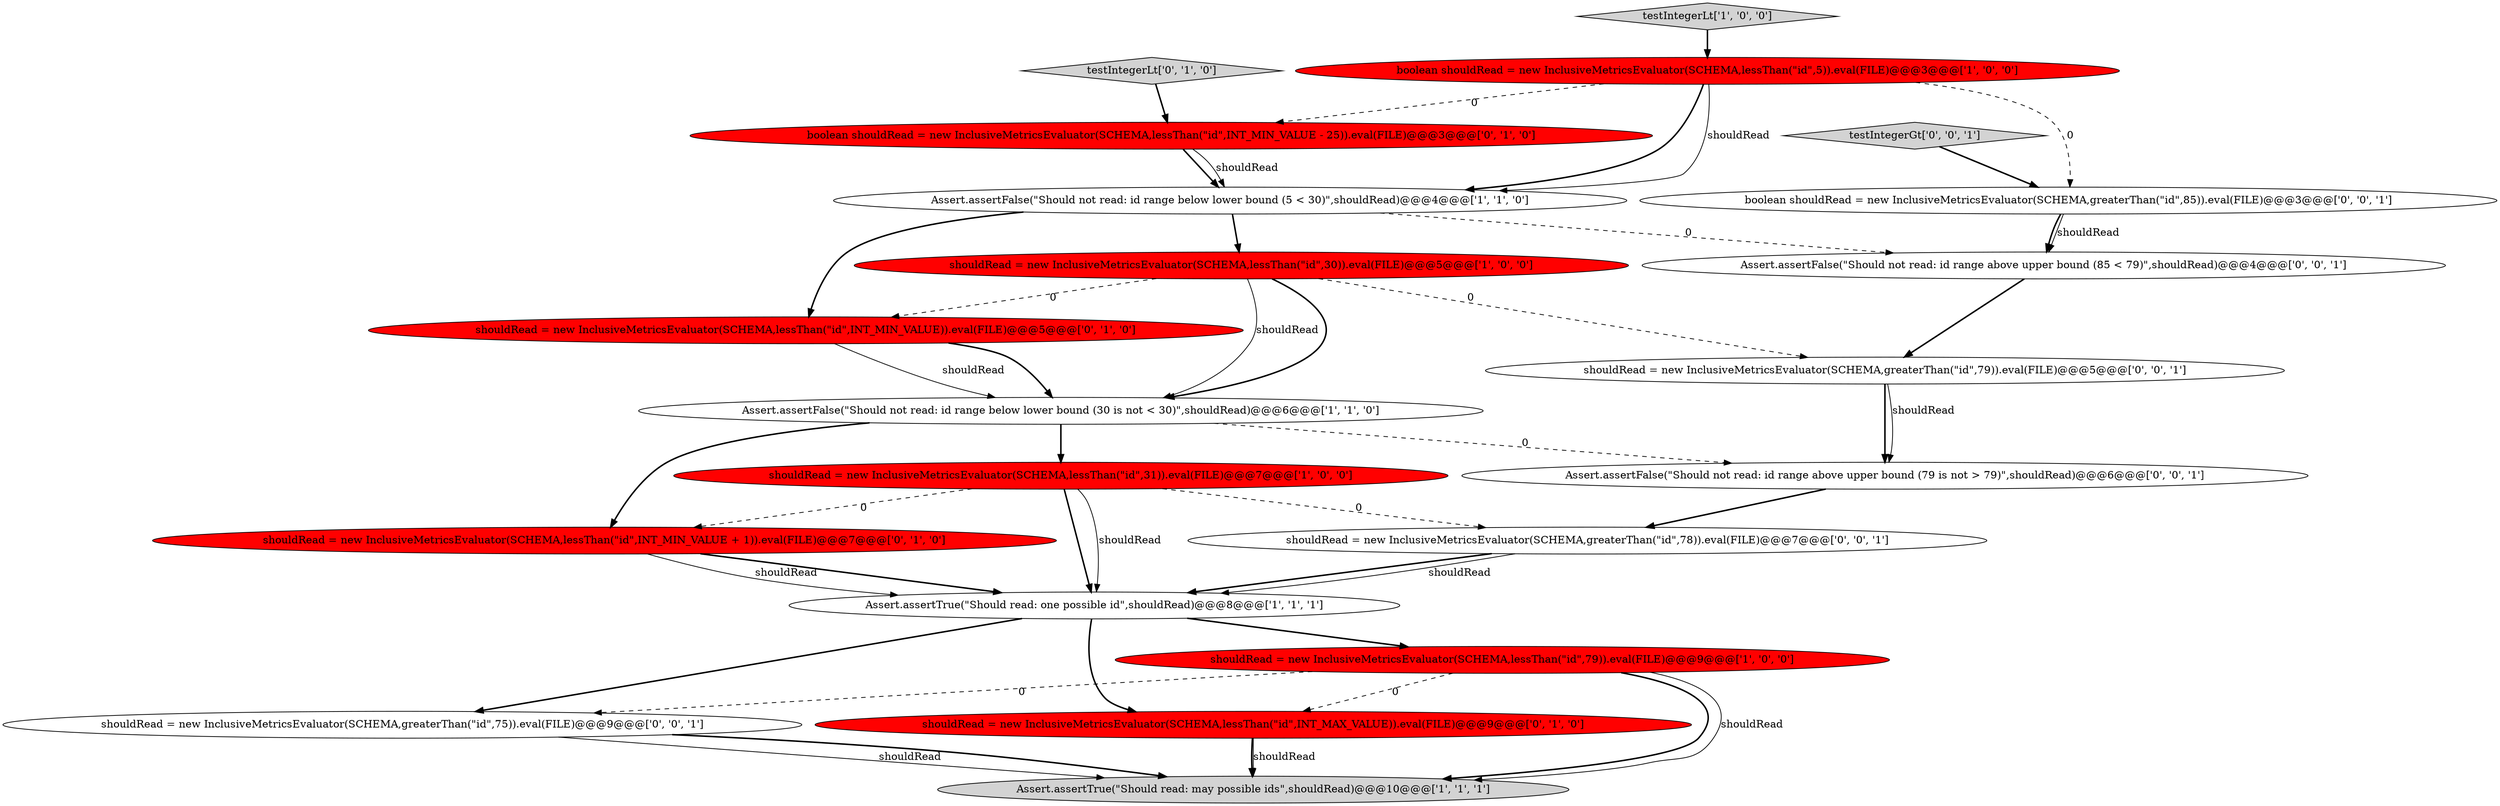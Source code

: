 digraph {
14 [style = filled, label = "Assert.assertFalse(\"Should not read: id range above upper bound (79 is not > 79)\",shouldRead)@@@6@@@['0', '0', '1']", fillcolor = white, shape = ellipse image = "AAA0AAABBB3BBB"];
5 [style = filled, label = "Assert.assertFalse(\"Should not read: id range below lower bound (5 < 30)\",shouldRead)@@@4@@@['1', '1', '0']", fillcolor = white, shape = ellipse image = "AAA0AAABBB1BBB"];
13 [style = filled, label = "testIntegerLt['0', '1', '0']", fillcolor = lightgray, shape = diamond image = "AAA0AAABBB2BBB"];
15 [style = filled, label = "boolean shouldRead = new InclusiveMetricsEvaluator(SCHEMA,greaterThan(\"id\",85)).eval(FILE)@@@3@@@['0', '0', '1']", fillcolor = white, shape = ellipse image = "AAA0AAABBB3BBB"];
20 [style = filled, label = "shouldRead = new InclusiveMetricsEvaluator(SCHEMA,greaterThan(\"id\",79)).eval(FILE)@@@5@@@['0', '0', '1']", fillcolor = white, shape = ellipse image = "AAA0AAABBB3BBB"];
18 [style = filled, label = "testIntegerGt['0', '0', '1']", fillcolor = lightgray, shape = diamond image = "AAA0AAABBB3BBB"];
16 [style = filled, label = "shouldRead = new InclusiveMetricsEvaluator(SCHEMA,greaterThan(\"id\",78)).eval(FILE)@@@7@@@['0', '0', '1']", fillcolor = white, shape = ellipse image = "AAA0AAABBB3BBB"];
8 [style = filled, label = "testIntegerLt['1', '0', '0']", fillcolor = lightgray, shape = diamond image = "AAA0AAABBB1BBB"];
3 [style = filled, label = "Assert.assertTrue(\"Should read: may possible ids\",shouldRead)@@@10@@@['1', '1', '1']", fillcolor = lightgray, shape = ellipse image = "AAA0AAABBB1BBB"];
4 [style = filled, label = "boolean shouldRead = new InclusiveMetricsEvaluator(SCHEMA,lessThan(\"id\",5)).eval(FILE)@@@3@@@['1', '0', '0']", fillcolor = red, shape = ellipse image = "AAA1AAABBB1BBB"];
9 [style = filled, label = "shouldRead = new InclusiveMetricsEvaluator(SCHEMA,lessThan(\"id\",INT_MIN_VALUE + 1)).eval(FILE)@@@7@@@['0', '1', '0']", fillcolor = red, shape = ellipse image = "AAA1AAABBB2BBB"];
12 [style = filled, label = "shouldRead = new InclusiveMetricsEvaluator(SCHEMA,lessThan(\"id\",INT_MAX_VALUE)).eval(FILE)@@@9@@@['0', '1', '0']", fillcolor = red, shape = ellipse image = "AAA1AAABBB2BBB"];
1 [style = filled, label = "shouldRead = new InclusiveMetricsEvaluator(SCHEMA,lessThan(\"id\",79)).eval(FILE)@@@9@@@['1', '0', '0']", fillcolor = red, shape = ellipse image = "AAA1AAABBB1BBB"];
11 [style = filled, label = "boolean shouldRead = new InclusiveMetricsEvaluator(SCHEMA,lessThan(\"id\",INT_MIN_VALUE - 25)).eval(FILE)@@@3@@@['0', '1', '0']", fillcolor = red, shape = ellipse image = "AAA1AAABBB2BBB"];
17 [style = filled, label = "shouldRead = new InclusiveMetricsEvaluator(SCHEMA,greaterThan(\"id\",75)).eval(FILE)@@@9@@@['0', '0', '1']", fillcolor = white, shape = ellipse image = "AAA0AAABBB3BBB"];
19 [style = filled, label = "Assert.assertFalse(\"Should not read: id range above upper bound (85 < 79)\",shouldRead)@@@4@@@['0', '0', '1']", fillcolor = white, shape = ellipse image = "AAA0AAABBB3BBB"];
0 [style = filled, label = "shouldRead = new InclusiveMetricsEvaluator(SCHEMA,lessThan(\"id\",31)).eval(FILE)@@@7@@@['1', '0', '0']", fillcolor = red, shape = ellipse image = "AAA1AAABBB1BBB"];
10 [style = filled, label = "shouldRead = new InclusiveMetricsEvaluator(SCHEMA,lessThan(\"id\",INT_MIN_VALUE)).eval(FILE)@@@5@@@['0', '1', '0']", fillcolor = red, shape = ellipse image = "AAA1AAABBB2BBB"];
2 [style = filled, label = "shouldRead = new InclusiveMetricsEvaluator(SCHEMA,lessThan(\"id\",30)).eval(FILE)@@@5@@@['1', '0', '0']", fillcolor = red, shape = ellipse image = "AAA1AAABBB1BBB"];
6 [style = filled, label = "Assert.assertTrue(\"Should read: one possible id\",shouldRead)@@@8@@@['1', '1', '1']", fillcolor = white, shape = ellipse image = "AAA0AAABBB1BBB"];
7 [style = filled, label = "Assert.assertFalse(\"Should not read: id range below lower bound (30 is not < 30)\",shouldRead)@@@6@@@['1', '1', '0']", fillcolor = white, shape = ellipse image = "AAA0AAABBB1BBB"];
14->16 [style = bold, label=""];
6->17 [style = bold, label=""];
5->10 [style = bold, label=""];
2->20 [style = dashed, label="0"];
0->6 [style = solid, label="shouldRead"];
0->6 [style = bold, label=""];
7->14 [style = dashed, label="0"];
19->20 [style = bold, label=""];
16->6 [style = bold, label=""];
17->3 [style = solid, label="shouldRead"];
18->15 [style = bold, label=""];
0->16 [style = dashed, label="0"];
1->3 [style = bold, label=""];
7->0 [style = bold, label=""];
20->14 [style = bold, label=""];
15->19 [style = bold, label=""];
10->7 [style = bold, label=""];
13->11 [style = bold, label=""];
10->7 [style = solid, label="shouldRead"];
2->10 [style = dashed, label="0"];
9->6 [style = bold, label=""];
4->5 [style = solid, label="shouldRead"];
7->9 [style = bold, label=""];
6->1 [style = bold, label=""];
1->12 [style = dashed, label="0"];
11->5 [style = bold, label=""];
5->2 [style = bold, label=""];
1->17 [style = dashed, label="0"];
20->14 [style = solid, label="shouldRead"];
4->15 [style = dashed, label="0"];
9->6 [style = solid, label="shouldRead"];
17->3 [style = bold, label=""];
2->7 [style = solid, label="shouldRead"];
12->3 [style = bold, label=""];
2->7 [style = bold, label=""];
8->4 [style = bold, label=""];
4->11 [style = dashed, label="0"];
0->9 [style = dashed, label="0"];
12->3 [style = solid, label="shouldRead"];
5->19 [style = dashed, label="0"];
4->5 [style = bold, label=""];
16->6 [style = solid, label="shouldRead"];
1->3 [style = solid, label="shouldRead"];
15->19 [style = solid, label="shouldRead"];
11->5 [style = solid, label="shouldRead"];
6->12 [style = bold, label=""];
}
